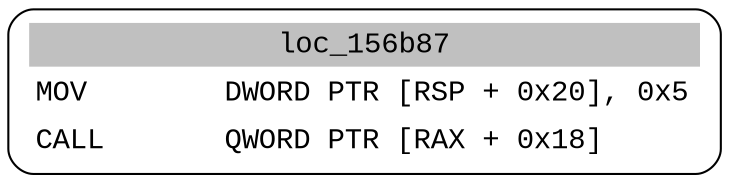 digraph asm_graph {
1941 [
shape="Mrecord" fontname="Courier New"label =<<table border="0" cellborder="0" cellpadding="3"><tr><td align="center" colspan="2" bgcolor="grey">loc_156b87</td></tr><tr><td align="left">MOV        DWORD PTR [RSP + 0x20], 0x5</td></tr><tr><td align="left">CALL       QWORD PTR [RAX + 0x18]</td></tr></table>> ];
}